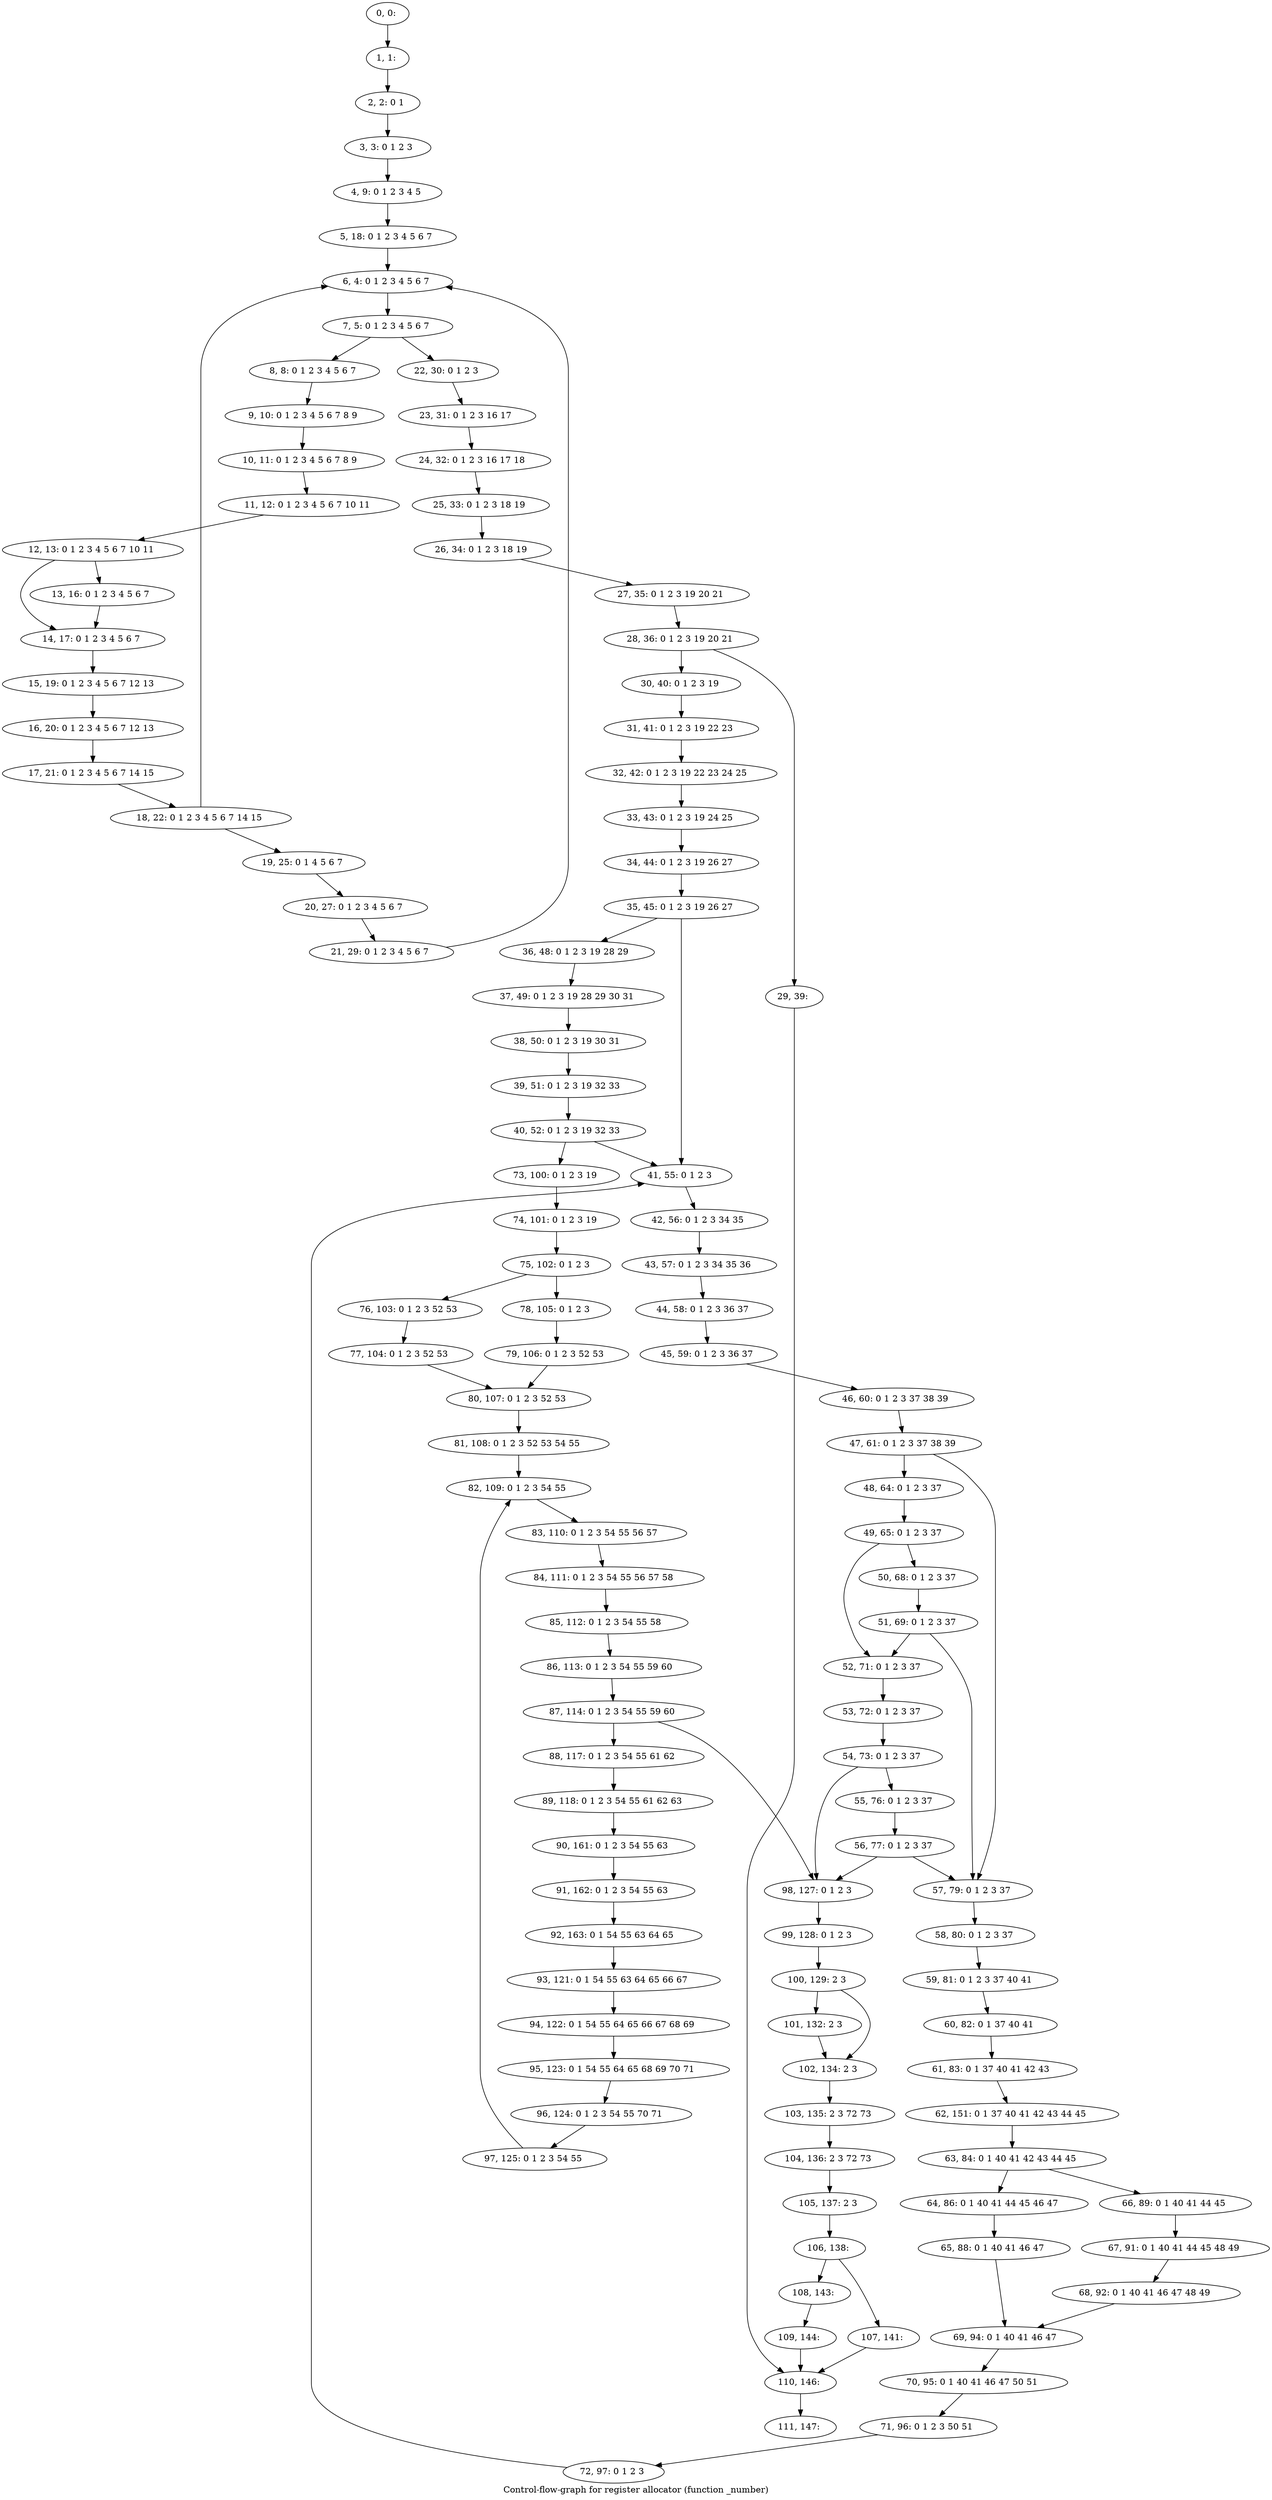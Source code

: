 digraph G {
graph [label="Control-flow-graph for register allocator (function _number)"]
0[label="0, 0: "];
1[label="1, 1: "];
2[label="2, 2: 0 1 "];
3[label="3, 3: 0 1 2 3 "];
4[label="4, 9: 0 1 2 3 4 5 "];
5[label="5, 18: 0 1 2 3 4 5 6 7 "];
6[label="6, 4: 0 1 2 3 4 5 6 7 "];
7[label="7, 5: 0 1 2 3 4 5 6 7 "];
8[label="8, 8: 0 1 2 3 4 5 6 7 "];
9[label="9, 10: 0 1 2 3 4 5 6 7 8 9 "];
10[label="10, 11: 0 1 2 3 4 5 6 7 8 9 "];
11[label="11, 12: 0 1 2 3 4 5 6 7 10 11 "];
12[label="12, 13: 0 1 2 3 4 5 6 7 10 11 "];
13[label="13, 16: 0 1 2 3 4 5 6 7 "];
14[label="14, 17: 0 1 2 3 4 5 6 7 "];
15[label="15, 19: 0 1 2 3 4 5 6 7 12 13 "];
16[label="16, 20: 0 1 2 3 4 5 6 7 12 13 "];
17[label="17, 21: 0 1 2 3 4 5 6 7 14 15 "];
18[label="18, 22: 0 1 2 3 4 5 6 7 14 15 "];
19[label="19, 25: 0 1 4 5 6 7 "];
20[label="20, 27: 0 1 2 3 4 5 6 7 "];
21[label="21, 29: 0 1 2 3 4 5 6 7 "];
22[label="22, 30: 0 1 2 3 "];
23[label="23, 31: 0 1 2 3 16 17 "];
24[label="24, 32: 0 1 2 3 16 17 18 "];
25[label="25, 33: 0 1 2 3 18 19 "];
26[label="26, 34: 0 1 2 3 18 19 "];
27[label="27, 35: 0 1 2 3 19 20 21 "];
28[label="28, 36: 0 1 2 3 19 20 21 "];
29[label="29, 39: "];
30[label="30, 40: 0 1 2 3 19 "];
31[label="31, 41: 0 1 2 3 19 22 23 "];
32[label="32, 42: 0 1 2 3 19 22 23 24 25 "];
33[label="33, 43: 0 1 2 3 19 24 25 "];
34[label="34, 44: 0 1 2 3 19 26 27 "];
35[label="35, 45: 0 1 2 3 19 26 27 "];
36[label="36, 48: 0 1 2 3 19 28 29 "];
37[label="37, 49: 0 1 2 3 19 28 29 30 31 "];
38[label="38, 50: 0 1 2 3 19 30 31 "];
39[label="39, 51: 0 1 2 3 19 32 33 "];
40[label="40, 52: 0 1 2 3 19 32 33 "];
41[label="41, 55: 0 1 2 3 "];
42[label="42, 56: 0 1 2 3 34 35 "];
43[label="43, 57: 0 1 2 3 34 35 36 "];
44[label="44, 58: 0 1 2 3 36 37 "];
45[label="45, 59: 0 1 2 3 36 37 "];
46[label="46, 60: 0 1 2 3 37 38 39 "];
47[label="47, 61: 0 1 2 3 37 38 39 "];
48[label="48, 64: 0 1 2 3 37 "];
49[label="49, 65: 0 1 2 3 37 "];
50[label="50, 68: 0 1 2 3 37 "];
51[label="51, 69: 0 1 2 3 37 "];
52[label="52, 71: 0 1 2 3 37 "];
53[label="53, 72: 0 1 2 3 37 "];
54[label="54, 73: 0 1 2 3 37 "];
55[label="55, 76: 0 1 2 3 37 "];
56[label="56, 77: 0 1 2 3 37 "];
57[label="57, 79: 0 1 2 3 37 "];
58[label="58, 80: 0 1 2 3 37 "];
59[label="59, 81: 0 1 2 3 37 40 41 "];
60[label="60, 82: 0 1 37 40 41 "];
61[label="61, 83: 0 1 37 40 41 42 43 "];
62[label="62, 151: 0 1 37 40 41 42 43 44 45 "];
63[label="63, 84: 0 1 40 41 42 43 44 45 "];
64[label="64, 86: 0 1 40 41 44 45 46 47 "];
65[label="65, 88: 0 1 40 41 46 47 "];
66[label="66, 89: 0 1 40 41 44 45 "];
67[label="67, 91: 0 1 40 41 44 45 48 49 "];
68[label="68, 92: 0 1 40 41 46 47 48 49 "];
69[label="69, 94: 0 1 40 41 46 47 "];
70[label="70, 95: 0 1 40 41 46 47 50 51 "];
71[label="71, 96: 0 1 2 3 50 51 "];
72[label="72, 97: 0 1 2 3 "];
73[label="73, 100: 0 1 2 3 19 "];
74[label="74, 101: 0 1 2 3 19 "];
75[label="75, 102: 0 1 2 3 "];
76[label="76, 103: 0 1 2 3 52 53 "];
77[label="77, 104: 0 1 2 3 52 53 "];
78[label="78, 105: 0 1 2 3 "];
79[label="79, 106: 0 1 2 3 52 53 "];
80[label="80, 107: 0 1 2 3 52 53 "];
81[label="81, 108: 0 1 2 3 52 53 54 55 "];
82[label="82, 109: 0 1 2 3 54 55 "];
83[label="83, 110: 0 1 2 3 54 55 56 57 "];
84[label="84, 111: 0 1 2 3 54 55 56 57 58 "];
85[label="85, 112: 0 1 2 3 54 55 58 "];
86[label="86, 113: 0 1 2 3 54 55 59 60 "];
87[label="87, 114: 0 1 2 3 54 55 59 60 "];
88[label="88, 117: 0 1 2 3 54 55 61 62 "];
89[label="89, 118: 0 1 2 3 54 55 61 62 63 "];
90[label="90, 161: 0 1 2 3 54 55 63 "];
91[label="91, 162: 0 1 2 3 54 55 63 "];
92[label="92, 163: 0 1 54 55 63 64 65 "];
93[label="93, 121: 0 1 54 55 63 64 65 66 67 "];
94[label="94, 122: 0 1 54 55 64 65 66 67 68 69 "];
95[label="95, 123: 0 1 54 55 64 65 68 69 70 71 "];
96[label="96, 124: 0 1 2 3 54 55 70 71 "];
97[label="97, 125: 0 1 2 3 54 55 "];
98[label="98, 127: 0 1 2 3 "];
99[label="99, 128: 0 1 2 3 "];
100[label="100, 129: 2 3 "];
101[label="101, 132: 2 3 "];
102[label="102, 134: 2 3 "];
103[label="103, 135: 2 3 72 73 "];
104[label="104, 136: 2 3 72 73 "];
105[label="105, 137: 2 3 "];
106[label="106, 138: "];
107[label="107, 141: "];
108[label="108, 143: "];
109[label="109, 144: "];
110[label="110, 146: "];
111[label="111, 147: "];
0->1 ;
1->2 ;
2->3 ;
3->4 ;
4->5 ;
5->6 ;
6->7 ;
7->8 ;
7->22 ;
8->9 ;
9->10 ;
10->11 ;
11->12 ;
12->13 ;
12->14 ;
13->14 ;
14->15 ;
15->16 ;
16->17 ;
17->18 ;
18->19 ;
18->6 ;
19->20 ;
20->21 ;
21->6 ;
22->23 ;
23->24 ;
24->25 ;
25->26 ;
26->27 ;
27->28 ;
28->29 ;
28->30 ;
29->110 ;
30->31 ;
31->32 ;
32->33 ;
33->34 ;
34->35 ;
35->36 ;
35->41 ;
36->37 ;
37->38 ;
38->39 ;
39->40 ;
40->41 ;
40->73 ;
41->42 ;
42->43 ;
43->44 ;
44->45 ;
45->46 ;
46->47 ;
47->48 ;
47->57 ;
48->49 ;
49->50 ;
49->52 ;
50->51 ;
51->52 ;
51->57 ;
52->53 ;
53->54 ;
54->55 ;
54->98 ;
55->56 ;
56->57 ;
56->98 ;
57->58 ;
58->59 ;
59->60 ;
60->61 ;
61->62 ;
62->63 ;
63->64 ;
63->66 ;
64->65 ;
65->69 ;
66->67 ;
67->68 ;
68->69 ;
69->70 ;
70->71 ;
71->72 ;
72->41 ;
73->74 ;
74->75 ;
75->76 ;
75->78 ;
76->77 ;
77->80 ;
78->79 ;
79->80 ;
80->81 ;
81->82 ;
82->83 ;
83->84 ;
84->85 ;
85->86 ;
86->87 ;
87->88 ;
87->98 ;
88->89 ;
89->90 ;
90->91 ;
91->92 ;
92->93 ;
93->94 ;
94->95 ;
95->96 ;
96->97 ;
97->82 ;
98->99 ;
99->100 ;
100->101 ;
100->102 ;
101->102 ;
102->103 ;
103->104 ;
104->105 ;
105->106 ;
106->107 ;
106->108 ;
107->110 ;
108->109 ;
109->110 ;
110->111 ;
}
